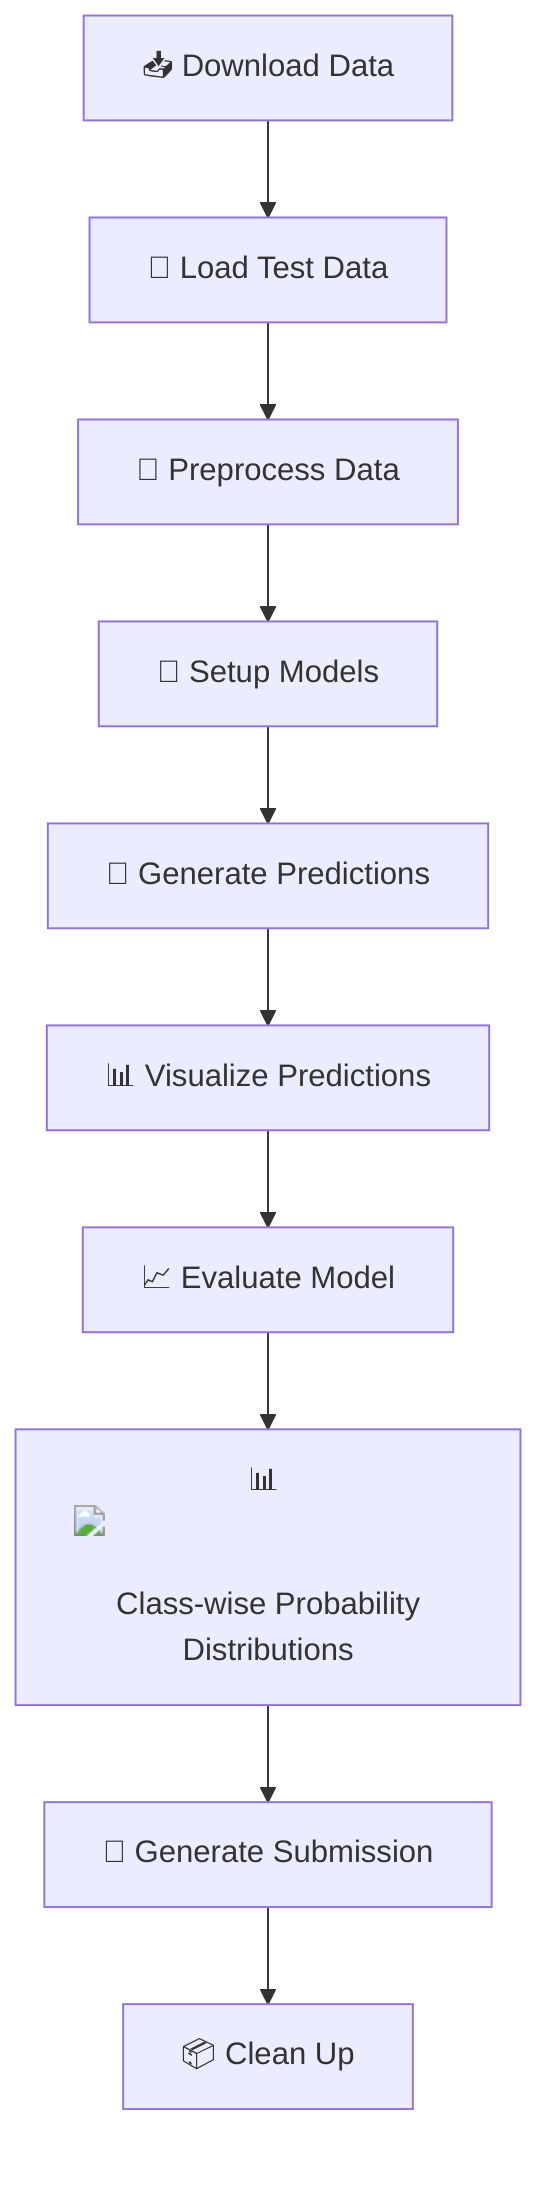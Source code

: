 flowchart TD
    A["📥 Download Data"] --> B["💾 Load Test Data"]
    B --> C["🧽 Preprocess Data"]
    C --> D["🧪 Setup Models"]
    D --> E["🔮 Generate Predictions"]
    E --> F["📊 Visualize Predictions"]
    F --> G["📈 Evaluate Model"]
    G --> H["📊 <img src='dummy_plots/hist_template.svg' /> <br/> Class-wise Probability Distributions"]
    H --> I["💾 Generate Submission"]
    I --> J["📦 Clean Up"]